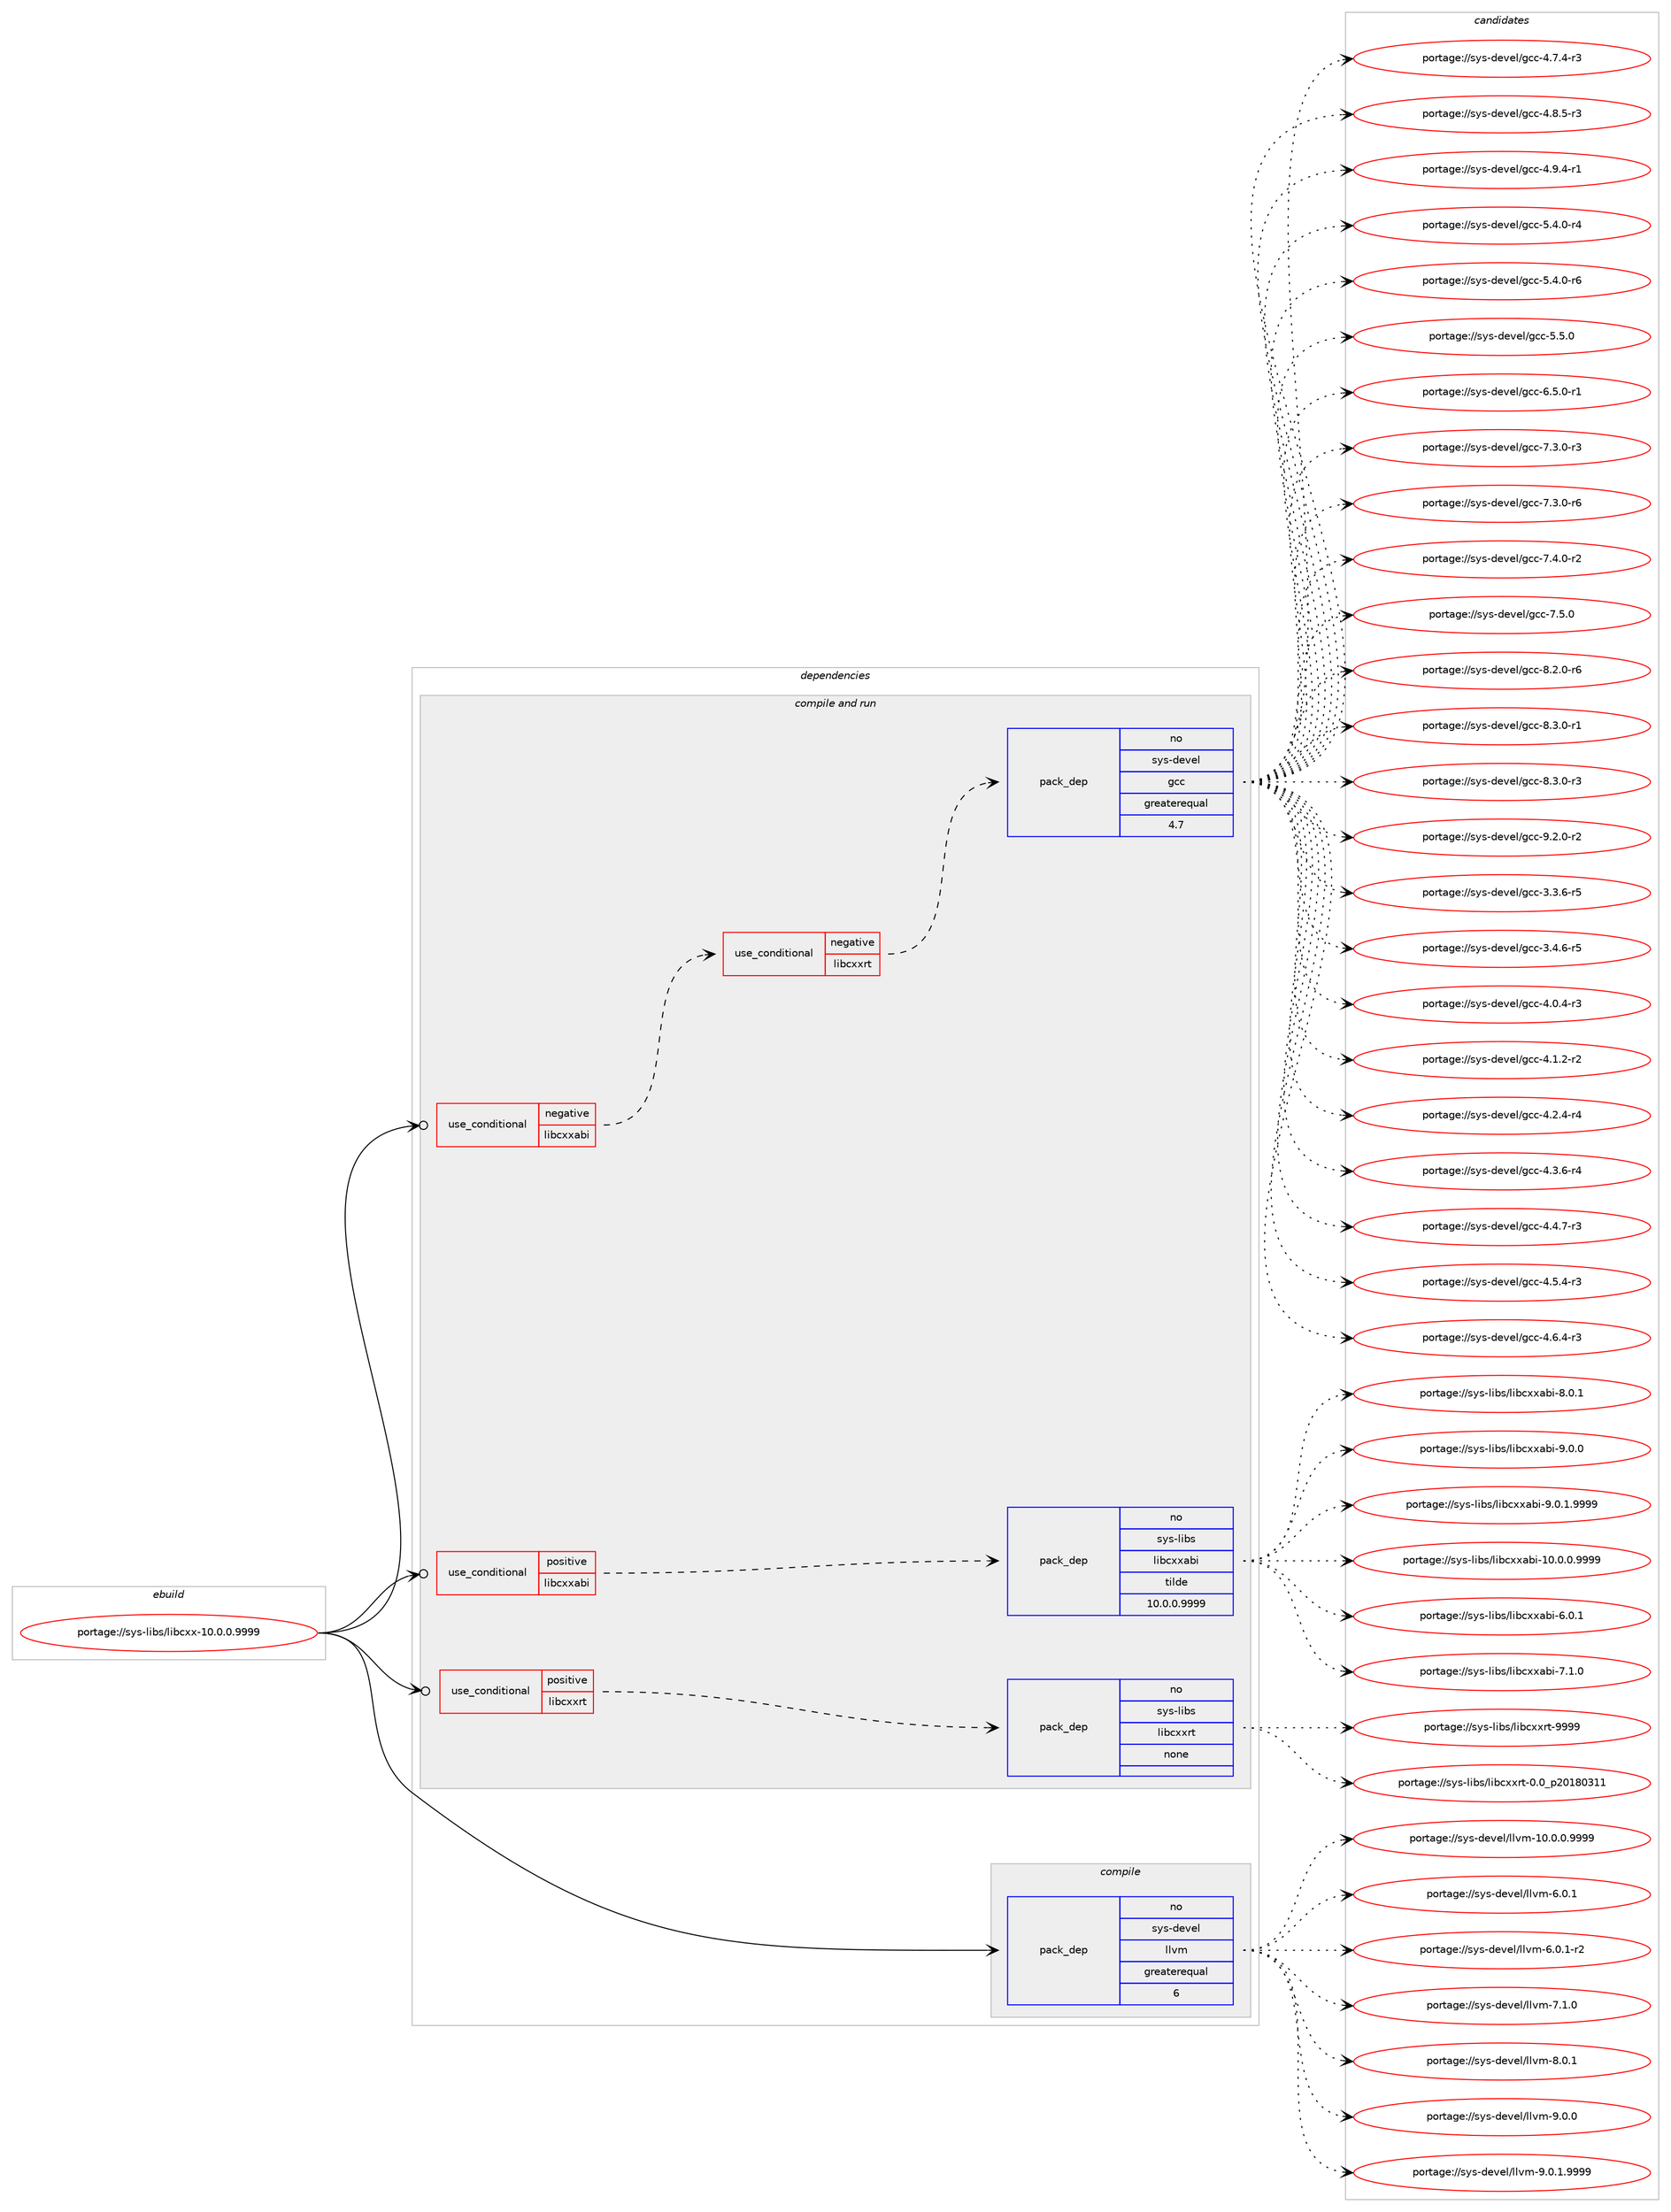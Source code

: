 digraph prolog {

# *************
# Graph options
# *************

newrank=true;
concentrate=true;
compound=true;
graph [rankdir=LR,fontname=Helvetica,fontsize=10,ranksep=1.5];#, ranksep=2.5, nodesep=0.2];
edge  [arrowhead=vee];
node  [fontname=Helvetica,fontsize=10];

# **********
# The ebuild
# **********

subgraph cluster_leftcol {
color=gray;
rank=same;
label=<<i>ebuild</i>>;
id [label="portage://sys-libs/libcxx-10.0.0.9999", color=red, width=4, href="../sys-libs/libcxx-10.0.0.9999.svg"];
}

# ****************
# The dependencies
# ****************

subgraph cluster_midcol {
color=gray;
label=<<i>dependencies</i>>;
subgraph cluster_compile {
fillcolor="#eeeeee";
style=filled;
label=<<i>compile</i>>;
subgraph pack319712 {
dependency431262 [label=<<TABLE BORDER="0" CELLBORDER="1" CELLSPACING="0" CELLPADDING="4" WIDTH="220"><TR><TD ROWSPAN="6" CELLPADDING="30">pack_dep</TD></TR><TR><TD WIDTH="110">no</TD></TR><TR><TD>sys-devel</TD></TR><TR><TD>llvm</TD></TR><TR><TD>greaterequal</TD></TR><TR><TD>6</TD></TR></TABLE>>, shape=none, color=blue];
}
id:e -> dependency431262:w [weight=20,style="solid",arrowhead="vee"];
}
subgraph cluster_compileandrun {
fillcolor="#eeeeee";
style=filled;
label=<<i>compile and run</i>>;
subgraph cond104305 {
dependency431263 [label=<<TABLE BORDER="0" CELLBORDER="1" CELLSPACING="0" CELLPADDING="4"><TR><TD ROWSPAN="3" CELLPADDING="10">use_conditional</TD></TR><TR><TD>negative</TD></TR><TR><TD>libcxxabi</TD></TR></TABLE>>, shape=none, color=red];
subgraph cond104306 {
dependency431264 [label=<<TABLE BORDER="0" CELLBORDER="1" CELLSPACING="0" CELLPADDING="4"><TR><TD ROWSPAN="3" CELLPADDING="10">use_conditional</TD></TR><TR><TD>negative</TD></TR><TR><TD>libcxxrt</TD></TR></TABLE>>, shape=none, color=red];
subgraph pack319713 {
dependency431265 [label=<<TABLE BORDER="0" CELLBORDER="1" CELLSPACING="0" CELLPADDING="4" WIDTH="220"><TR><TD ROWSPAN="6" CELLPADDING="30">pack_dep</TD></TR><TR><TD WIDTH="110">no</TD></TR><TR><TD>sys-devel</TD></TR><TR><TD>gcc</TD></TR><TR><TD>greaterequal</TD></TR><TR><TD>4.7</TD></TR></TABLE>>, shape=none, color=blue];
}
dependency431264:e -> dependency431265:w [weight=20,style="dashed",arrowhead="vee"];
}
dependency431263:e -> dependency431264:w [weight=20,style="dashed",arrowhead="vee"];
}
id:e -> dependency431263:w [weight=20,style="solid",arrowhead="odotvee"];
subgraph cond104307 {
dependency431266 [label=<<TABLE BORDER="0" CELLBORDER="1" CELLSPACING="0" CELLPADDING="4"><TR><TD ROWSPAN="3" CELLPADDING="10">use_conditional</TD></TR><TR><TD>positive</TD></TR><TR><TD>libcxxabi</TD></TR></TABLE>>, shape=none, color=red];
subgraph pack319714 {
dependency431267 [label=<<TABLE BORDER="0" CELLBORDER="1" CELLSPACING="0" CELLPADDING="4" WIDTH="220"><TR><TD ROWSPAN="6" CELLPADDING="30">pack_dep</TD></TR><TR><TD WIDTH="110">no</TD></TR><TR><TD>sys-libs</TD></TR><TR><TD>libcxxabi</TD></TR><TR><TD>tilde</TD></TR><TR><TD>10.0.0.9999</TD></TR></TABLE>>, shape=none, color=blue];
}
dependency431266:e -> dependency431267:w [weight=20,style="dashed",arrowhead="vee"];
}
id:e -> dependency431266:w [weight=20,style="solid",arrowhead="odotvee"];
subgraph cond104308 {
dependency431268 [label=<<TABLE BORDER="0" CELLBORDER="1" CELLSPACING="0" CELLPADDING="4"><TR><TD ROWSPAN="3" CELLPADDING="10">use_conditional</TD></TR><TR><TD>positive</TD></TR><TR><TD>libcxxrt</TD></TR></TABLE>>, shape=none, color=red];
subgraph pack319715 {
dependency431269 [label=<<TABLE BORDER="0" CELLBORDER="1" CELLSPACING="0" CELLPADDING="4" WIDTH="220"><TR><TD ROWSPAN="6" CELLPADDING="30">pack_dep</TD></TR><TR><TD WIDTH="110">no</TD></TR><TR><TD>sys-libs</TD></TR><TR><TD>libcxxrt</TD></TR><TR><TD>none</TD></TR><TR><TD></TD></TR></TABLE>>, shape=none, color=blue];
}
dependency431268:e -> dependency431269:w [weight=20,style="dashed",arrowhead="vee"];
}
id:e -> dependency431268:w [weight=20,style="solid",arrowhead="odotvee"];
}
subgraph cluster_run {
fillcolor="#eeeeee";
style=filled;
label=<<i>run</i>>;
}
}

# **************
# The candidates
# **************

subgraph cluster_choices {
rank=same;
color=gray;
label=<<i>candidates</i>>;

subgraph choice319712 {
color=black;
nodesep=1;
choiceportage1151211154510010111810110847108108118109454948464846484657575757 [label="portage://sys-devel/llvm-10.0.0.9999", color=red, width=4,href="../sys-devel/llvm-10.0.0.9999.svg"];
choiceportage1151211154510010111810110847108108118109455446484649 [label="portage://sys-devel/llvm-6.0.1", color=red, width=4,href="../sys-devel/llvm-6.0.1.svg"];
choiceportage11512111545100101118101108471081081181094554464846494511450 [label="portage://sys-devel/llvm-6.0.1-r2", color=red, width=4,href="../sys-devel/llvm-6.0.1-r2.svg"];
choiceportage1151211154510010111810110847108108118109455546494648 [label="portage://sys-devel/llvm-7.1.0", color=red, width=4,href="../sys-devel/llvm-7.1.0.svg"];
choiceportage1151211154510010111810110847108108118109455646484649 [label="portage://sys-devel/llvm-8.0.1", color=red, width=4,href="../sys-devel/llvm-8.0.1.svg"];
choiceportage1151211154510010111810110847108108118109455746484648 [label="portage://sys-devel/llvm-9.0.0", color=red, width=4,href="../sys-devel/llvm-9.0.0.svg"];
choiceportage11512111545100101118101108471081081181094557464846494657575757 [label="portage://sys-devel/llvm-9.0.1.9999", color=red, width=4,href="../sys-devel/llvm-9.0.1.9999.svg"];
dependency431262:e -> choiceportage1151211154510010111810110847108108118109454948464846484657575757:w [style=dotted,weight="100"];
dependency431262:e -> choiceportage1151211154510010111810110847108108118109455446484649:w [style=dotted,weight="100"];
dependency431262:e -> choiceportage11512111545100101118101108471081081181094554464846494511450:w [style=dotted,weight="100"];
dependency431262:e -> choiceportage1151211154510010111810110847108108118109455546494648:w [style=dotted,weight="100"];
dependency431262:e -> choiceportage1151211154510010111810110847108108118109455646484649:w [style=dotted,weight="100"];
dependency431262:e -> choiceportage1151211154510010111810110847108108118109455746484648:w [style=dotted,weight="100"];
dependency431262:e -> choiceportage11512111545100101118101108471081081181094557464846494657575757:w [style=dotted,weight="100"];
}
subgraph choice319713 {
color=black;
nodesep=1;
choiceportage115121115451001011181011084710399994551465146544511453 [label="portage://sys-devel/gcc-3.3.6-r5", color=red, width=4,href="../sys-devel/gcc-3.3.6-r5.svg"];
choiceportage115121115451001011181011084710399994551465246544511453 [label="portage://sys-devel/gcc-3.4.6-r5", color=red, width=4,href="../sys-devel/gcc-3.4.6-r5.svg"];
choiceportage115121115451001011181011084710399994552464846524511451 [label="portage://sys-devel/gcc-4.0.4-r3", color=red, width=4,href="../sys-devel/gcc-4.0.4-r3.svg"];
choiceportage115121115451001011181011084710399994552464946504511450 [label="portage://sys-devel/gcc-4.1.2-r2", color=red, width=4,href="../sys-devel/gcc-4.1.2-r2.svg"];
choiceportage115121115451001011181011084710399994552465046524511452 [label="portage://sys-devel/gcc-4.2.4-r4", color=red, width=4,href="../sys-devel/gcc-4.2.4-r4.svg"];
choiceportage115121115451001011181011084710399994552465146544511452 [label="portage://sys-devel/gcc-4.3.6-r4", color=red, width=4,href="../sys-devel/gcc-4.3.6-r4.svg"];
choiceportage115121115451001011181011084710399994552465246554511451 [label="portage://sys-devel/gcc-4.4.7-r3", color=red, width=4,href="../sys-devel/gcc-4.4.7-r3.svg"];
choiceportage115121115451001011181011084710399994552465346524511451 [label="portage://sys-devel/gcc-4.5.4-r3", color=red, width=4,href="../sys-devel/gcc-4.5.4-r3.svg"];
choiceportage115121115451001011181011084710399994552465446524511451 [label="portage://sys-devel/gcc-4.6.4-r3", color=red, width=4,href="../sys-devel/gcc-4.6.4-r3.svg"];
choiceportage115121115451001011181011084710399994552465546524511451 [label="portage://sys-devel/gcc-4.7.4-r3", color=red, width=4,href="../sys-devel/gcc-4.7.4-r3.svg"];
choiceportage115121115451001011181011084710399994552465646534511451 [label="portage://sys-devel/gcc-4.8.5-r3", color=red, width=4,href="../sys-devel/gcc-4.8.5-r3.svg"];
choiceportage115121115451001011181011084710399994552465746524511449 [label="portage://sys-devel/gcc-4.9.4-r1", color=red, width=4,href="../sys-devel/gcc-4.9.4-r1.svg"];
choiceportage115121115451001011181011084710399994553465246484511452 [label="portage://sys-devel/gcc-5.4.0-r4", color=red, width=4,href="../sys-devel/gcc-5.4.0-r4.svg"];
choiceportage115121115451001011181011084710399994553465246484511454 [label="portage://sys-devel/gcc-5.4.0-r6", color=red, width=4,href="../sys-devel/gcc-5.4.0-r6.svg"];
choiceportage11512111545100101118101108471039999455346534648 [label="portage://sys-devel/gcc-5.5.0", color=red, width=4,href="../sys-devel/gcc-5.5.0.svg"];
choiceportage115121115451001011181011084710399994554465346484511449 [label="portage://sys-devel/gcc-6.5.0-r1", color=red, width=4,href="../sys-devel/gcc-6.5.0-r1.svg"];
choiceportage115121115451001011181011084710399994555465146484511451 [label="portage://sys-devel/gcc-7.3.0-r3", color=red, width=4,href="../sys-devel/gcc-7.3.0-r3.svg"];
choiceportage115121115451001011181011084710399994555465146484511454 [label="portage://sys-devel/gcc-7.3.0-r6", color=red, width=4,href="../sys-devel/gcc-7.3.0-r6.svg"];
choiceportage115121115451001011181011084710399994555465246484511450 [label="portage://sys-devel/gcc-7.4.0-r2", color=red, width=4,href="../sys-devel/gcc-7.4.0-r2.svg"];
choiceportage11512111545100101118101108471039999455546534648 [label="portage://sys-devel/gcc-7.5.0", color=red, width=4,href="../sys-devel/gcc-7.5.0.svg"];
choiceportage115121115451001011181011084710399994556465046484511454 [label="portage://sys-devel/gcc-8.2.0-r6", color=red, width=4,href="../sys-devel/gcc-8.2.0-r6.svg"];
choiceportage115121115451001011181011084710399994556465146484511449 [label="portage://sys-devel/gcc-8.3.0-r1", color=red, width=4,href="../sys-devel/gcc-8.3.0-r1.svg"];
choiceportage115121115451001011181011084710399994556465146484511451 [label="portage://sys-devel/gcc-8.3.0-r3", color=red, width=4,href="../sys-devel/gcc-8.3.0-r3.svg"];
choiceportage115121115451001011181011084710399994557465046484511450 [label="portage://sys-devel/gcc-9.2.0-r2", color=red, width=4,href="../sys-devel/gcc-9.2.0-r2.svg"];
dependency431265:e -> choiceportage115121115451001011181011084710399994551465146544511453:w [style=dotted,weight="100"];
dependency431265:e -> choiceportage115121115451001011181011084710399994551465246544511453:w [style=dotted,weight="100"];
dependency431265:e -> choiceportage115121115451001011181011084710399994552464846524511451:w [style=dotted,weight="100"];
dependency431265:e -> choiceportage115121115451001011181011084710399994552464946504511450:w [style=dotted,weight="100"];
dependency431265:e -> choiceportage115121115451001011181011084710399994552465046524511452:w [style=dotted,weight="100"];
dependency431265:e -> choiceportage115121115451001011181011084710399994552465146544511452:w [style=dotted,weight="100"];
dependency431265:e -> choiceportage115121115451001011181011084710399994552465246554511451:w [style=dotted,weight="100"];
dependency431265:e -> choiceportage115121115451001011181011084710399994552465346524511451:w [style=dotted,weight="100"];
dependency431265:e -> choiceportage115121115451001011181011084710399994552465446524511451:w [style=dotted,weight="100"];
dependency431265:e -> choiceportage115121115451001011181011084710399994552465546524511451:w [style=dotted,weight="100"];
dependency431265:e -> choiceportage115121115451001011181011084710399994552465646534511451:w [style=dotted,weight="100"];
dependency431265:e -> choiceportage115121115451001011181011084710399994552465746524511449:w [style=dotted,weight="100"];
dependency431265:e -> choiceportage115121115451001011181011084710399994553465246484511452:w [style=dotted,weight="100"];
dependency431265:e -> choiceportage115121115451001011181011084710399994553465246484511454:w [style=dotted,weight="100"];
dependency431265:e -> choiceportage11512111545100101118101108471039999455346534648:w [style=dotted,weight="100"];
dependency431265:e -> choiceportage115121115451001011181011084710399994554465346484511449:w [style=dotted,weight="100"];
dependency431265:e -> choiceportage115121115451001011181011084710399994555465146484511451:w [style=dotted,weight="100"];
dependency431265:e -> choiceportage115121115451001011181011084710399994555465146484511454:w [style=dotted,weight="100"];
dependency431265:e -> choiceportage115121115451001011181011084710399994555465246484511450:w [style=dotted,weight="100"];
dependency431265:e -> choiceportage11512111545100101118101108471039999455546534648:w [style=dotted,weight="100"];
dependency431265:e -> choiceportage115121115451001011181011084710399994556465046484511454:w [style=dotted,weight="100"];
dependency431265:e -> choiceportage115121115451001011181011084710399994556465146484511449:w [style=dotted,weight="100"];
dependency431265:e -> choiceportage115121115451001011181011084710399994556465146484511451:w [style=dotted,weight="100"];
dependency431265:e -> choiceportage115121115451001011181011084710399994557465046484511450:w [style=dotted,weight="100"];
}
subgraph choice319714 {
color=black;
nodesep=1;
choiceportage11512111545108105981154710810598991201209798105454948464846484657575757 [label="portage://sys-libs/libcxxabi-10.0.0.9999", color=red, width=4,href="../sys-libs/libcxxabi-10.0.0.9999.svg"];
choiceportage11512111545108105981154710810598991201209798105455446484649 [label="portage://sys-libs/libcxxabi-6.0.1", color=red, width=4,href="../sys-libs/libcxxabi-6.0.1.svg"];
choiceportage11512111545108105981154710810598991201209798105455546494648 [label="portage://sys-libs/libcxxabi-7.1.0", color=red, width=4,href="../sys-libs/libcxxabi-7.1.0.svg"];
choiceportage11512111545108105981154710810598991201209798105455646484649 [label="portage://sys-libs/libcxxabi-8.0.1", color=red, width=4,href="../sys-libs/libcxxabi-8.0.1.svg"];
choiceportage11512111545108105981154710810598991201209798105455746484648 [label="portage://sys-libs/libcxxabi-9.0.0", color=red, width=4,href="../sys-libs/libcxxabi-9.0.0.svg"];
choiceportage115121115451081059811547108105989912012097981054557464846494657575757 [label="portage://sys-libs/libcxxabi-9.0.1.9999", color=red, width=4,href="../sys-libs/libcxxabi-9.0.1.9999.svg"];
dependency431267:e -> choiceportage11512111545108105981154710810598991201209798105454948464846484657575757:w [style=dotted,weight="100"];
dependency431267:e -> choiceportage11512111545108105981154710810598991201209798105455446484649:w [style=dotted,weight="100"];
dependency431267:e -> choiceportage11512111545108105981154710810598991201209798105455546494648:w [style=dotted,weight="100"];
dependency431267:e -> choiceportage11512111545108105981154710810598991201209798105455646484649:w [style=dotted,weight="100"];
dependency431267:e -> choiceportage11512111545108105981154710810598991201209798105455746484648:w [style=dotted,weight="100"];
dependency431267:e -> choiceportage115121115451081059811547108105989912012097981054557464846494657575757:w [style=dotted,weight="100"];
}
subgraph choice319715 {
color=black;
nodesep=1;
choiceportage115121115451081059811547108105989912012011411645484648951125048495648514949 [label="portage://sys-libs/libcxxrt-0.0_p20180311", color=red, width=4,href="../sys-libs/libcxxrt-0.0_p20180311.svg"];
choiceportage11512111545108105981154710810598991201201141164557575757 [label="portage://sys-libs/libcxxrt-9999", color=red, width=4,href="../sys-libs/libcxxrt-9999.svg"];
dependency431269:e -> choiceportage115121115451081059811547108105989912012011411645484648951125048495648514949:w [style=dotted,weight="100"];
dependency431269:e -> choiceportage11512111545108105981154710810598991201201141164557575757:w [style=dotted,weight="100"];
}
}

}
